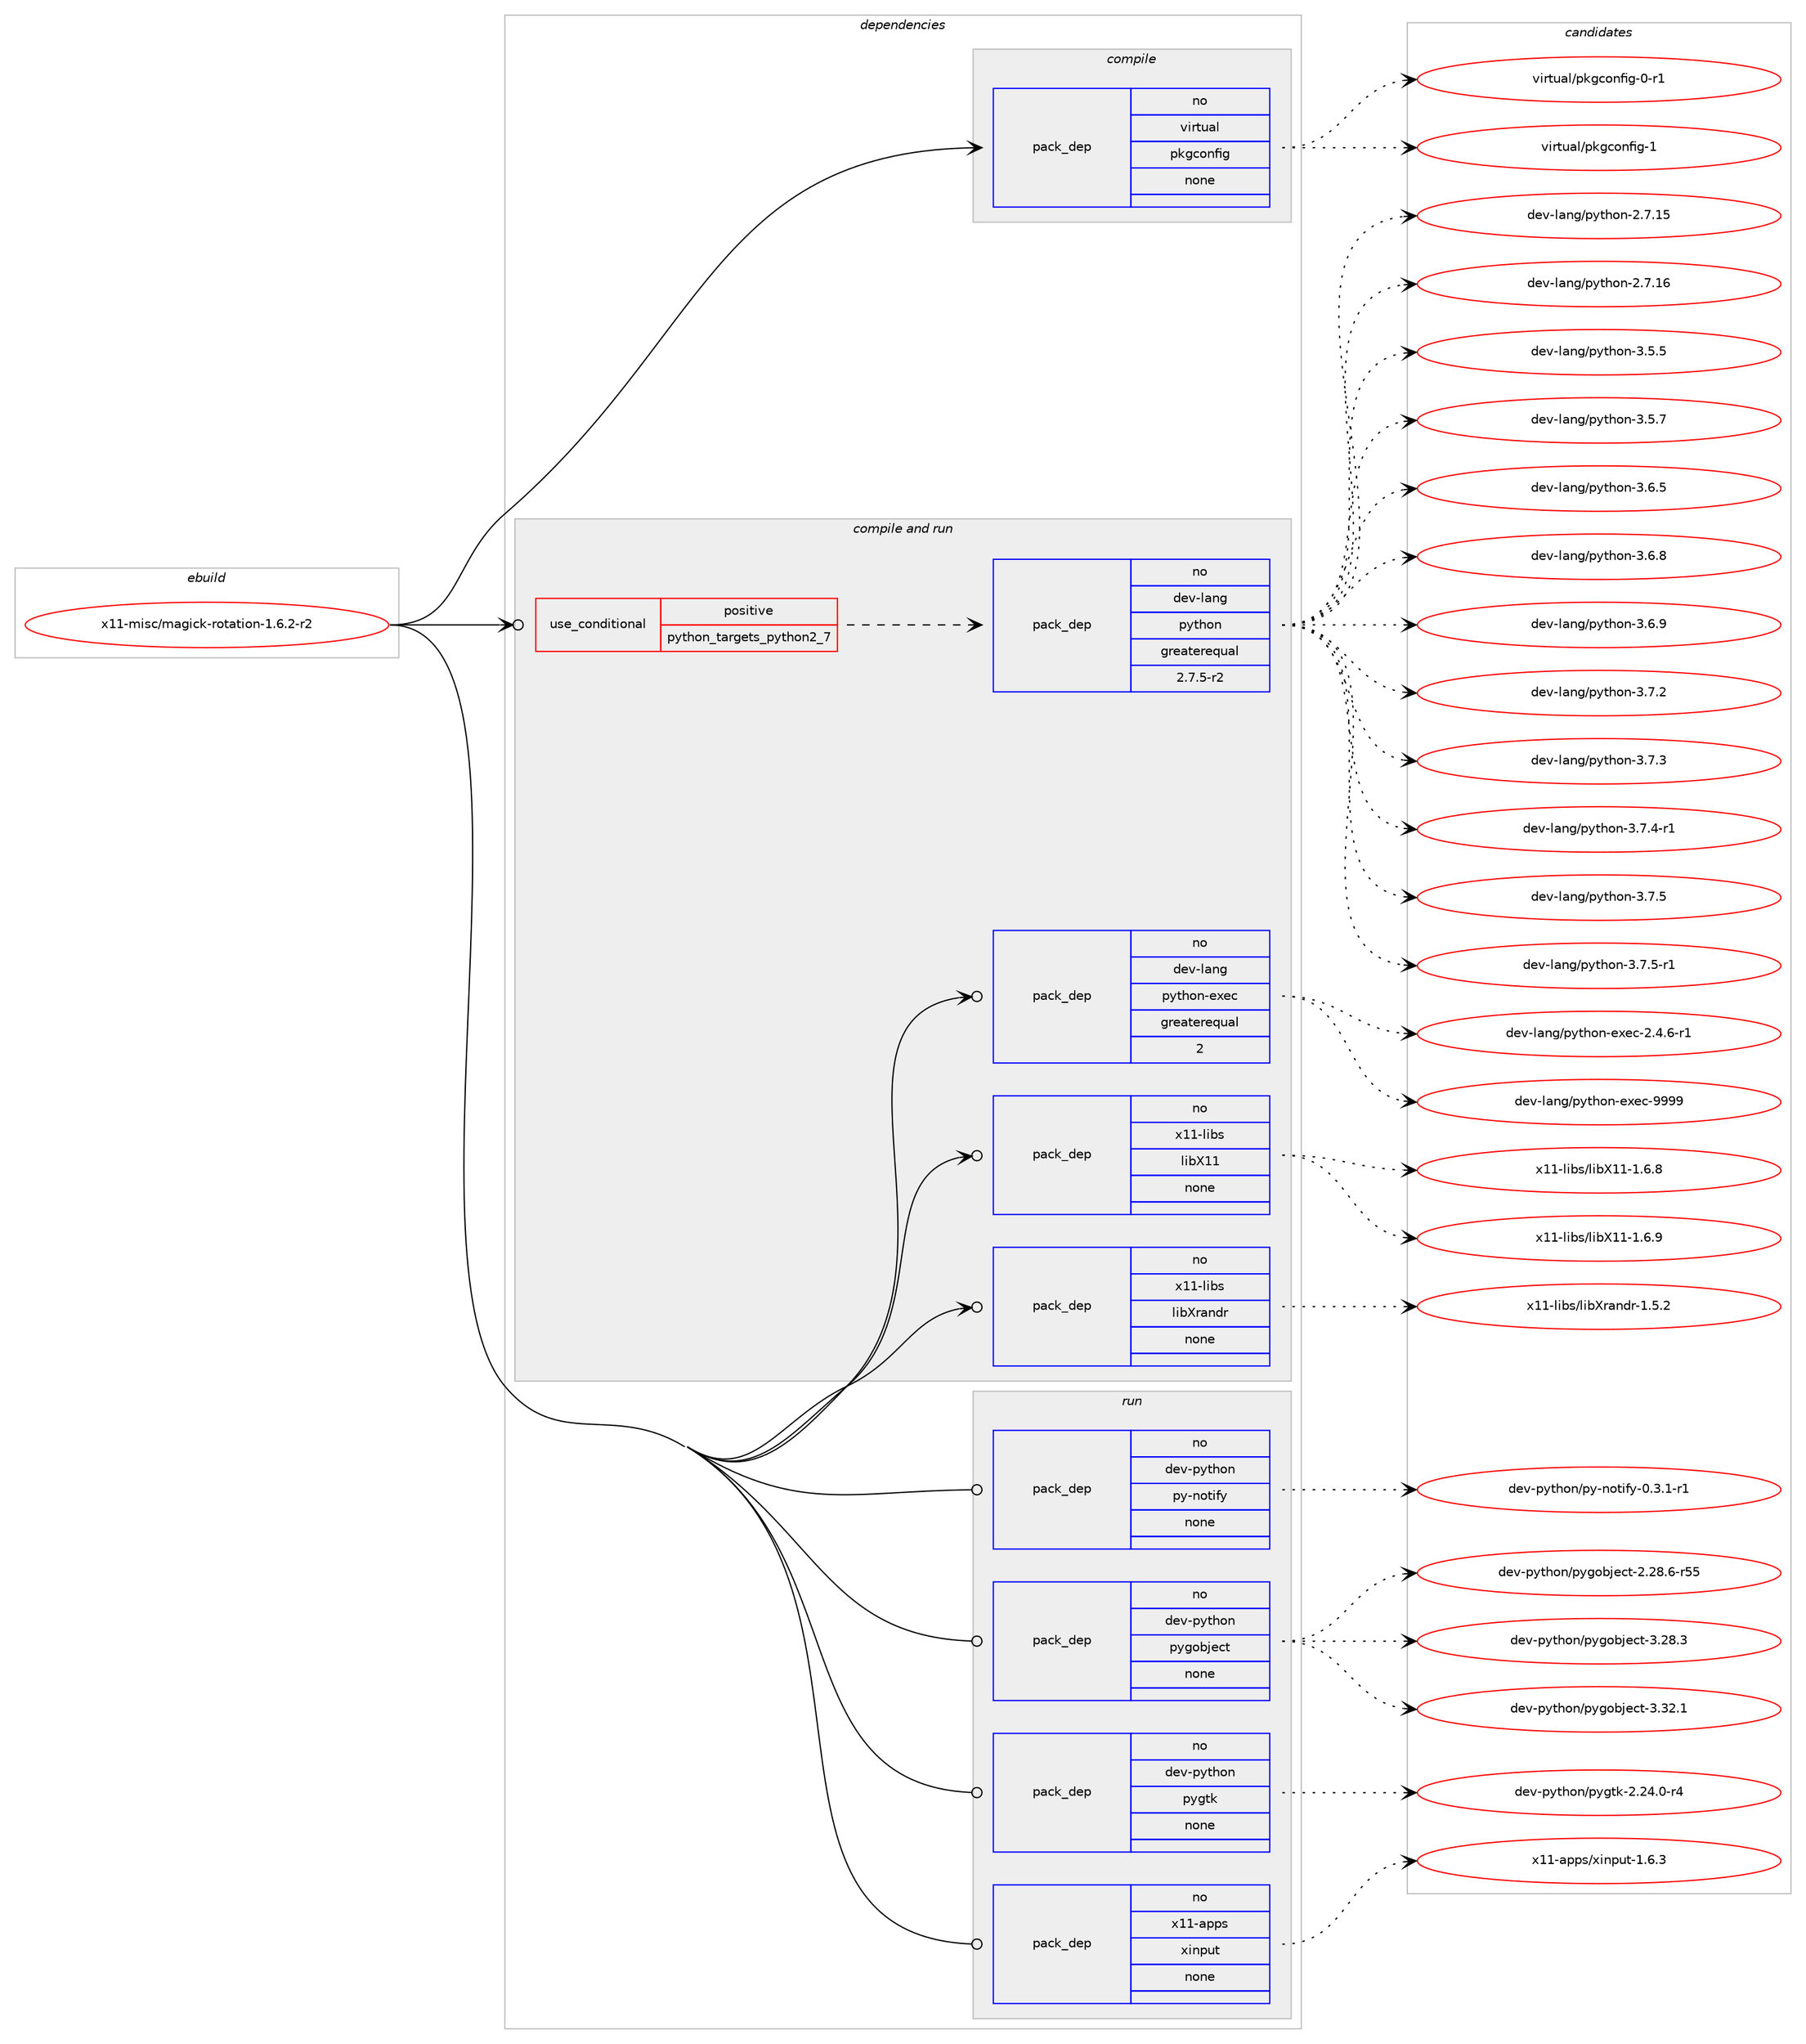 digraph prolog {

# *************
# Graph options
# *************

newrank=true;
concentrate=true;
compound=true;
graph [rankdir=LR,fontname=Helvetica,fontsize=10,ranksep=1.5];#, ranksep=2.5, nodesep=0.2];
edge  [arrowhead=vee];
node  [fontname=Helvetica,fontsize=10];

# **********
# The ebuild
# **********

subgraph cluster_leftcol {
color=gray;
rank=same;
label=<<i>ebuild</i>>;
id [label="x11-misc/magick-rotation-1.6.2-r2", color=red, width=4, href="../x11-misc/magick-rotation-1.6.2-r2.svg"];
}

# ****************
# The dependencies
# ****************

subgraph cluster_midcol {
color=gray;
label=<<i>dependencies</i>>;
subgraph cluster_compile {
fillcolor="#eeeeee";
style=filled;
label=<<i>compile</i>>;
subgraph pack682971 {
dependency919449 [label=<<TABLE BORDER="0" CELLBORDER="1" CELLSPACING="0" CELLPADDING="4" WIDTH="220"><TR><TD ROWSPAN="6" CELLPADDING="30">pack_dep</TD></TR><TR><TD WIDTH="110">no</TD></TR><TR><TD>virtual</TD></TR><TR><TD>pkgconfig</TD></TR><TR><TD>none</TD></TR><TR><TD></TD></TR></TABLE>>, shape=none, color=blue];
}
id:e -> dependency919449:w [weight=20,style="solid",arrowhead="vee"];
}
subgraph cluster_compileandrun {
fillcolor="#eeeeee";
style=filled;
label=<<i>compile and run</i>>;
subgraph cond219808 {
dependency919450 [label=<<TABLE BORDER="0" CELLBORDER="1" CELLSPACING="0" CELLPADDING="4"><TR><TD ROWSPAN="3" CELLPADDING="10">use_conditional</TD></TR><TR><TD>positive</TD></TR><TR><TD>python_targets_python2_7</TD></TR></TABLE>>, shape=none, color=red];
subgraph pack682972 {
dependency919451 [label=<<TABLE BORDER="0" CELLBORDER="1" CELLSPACING="0" CELLPADDING="4" WIDTH="220"><TR><TD ROWSPAN="6" CELLPADDING="30">pack_dep</TD></TR><TR><TD WIDTH="110">no</TD></TR><TR><TD>dev-lang</TD></TR><TR><TD>python</TD></TR><TR><TD>greaterequal</TD></TR><TR><TD>2.7.5-r2</TD></TR></TABLE>>, shape=none, color=blue];
}
dependency919450:e -> dependency919451:w [weight=20,style="dashed",arrowhead="vee"];
}
id:e -> dependency919450:w [weight=20,style="solid",arrowhead="odotvee"];
subgraph pack682973 {
dependency919452 [label=<<TABLE BORDER="0" CELLBORDER="1" CELLSPACING="0" CELLPADDING="4" WIDTH="220"><TR><TD ROWSPAN="6" CELLPADDING="30">pack_dep</TD></TR><TR><TD WIDTH="110">no</TD></TR><TR><TD>dev-lang</TD></TR><TR><TD>python-exec</TD></TR><TR><TD>greaterequal</TD></TR><TR><TD>2</TD></TR></TABLE>>, shape=none, color=blue];
}
id:e -> dependency919452:w [weight=20,style="solid",arrowhead="odotvee"];
subgraph pack682974 {
dependency919453 [label=<<TABLE BORDER="0" CELLBORDER="1" CELLSPACING="0" CELLPADDING="4" WIDTH="220"><TR><TD ROWSPAN="6" CELLPADDING="30">pack_dep</TD></TR><TR><TD WIDTH="110">no</TD></TR><TR><TD>x11-libs</TD></TR><TR><TD>libX11</TD></TR><TR><TD>none</TD></TR><TR><TD></TD></TR></TABLE>>, shape=none, color=blue];
}
id:e -> dependency919453:w [weight=20,style="solid",arrowhead="odotvee"];
subgraph pack682975 {
dependency919454 [label=<<TABLE BORDER="0" CELLBORDER="1" CELLSPACING="0" CELLPADDING="4" WIDTH="220"><TR><TD ROWSPAN="6" CELLPADDING="30">pack_dep</TD></TR><TR><TD WIDTH="110">no</TD></TR><TR><TD>x11-libs</TD></TR><TR><TD>libXrandr</TD></TR><TR><TD>none</TD></TR><TR><TD></TD></TR></TABLE>>, shape=none, color=blue];
}
id:e -> dependency919454:w [weight=20,style="solid",arrowhead="odotvee"];
}
subgraph cluster_run {
fillcolor="#eeeeee";
style=filled;
label=<<i>run</i>>;
subgraph pack682976 {
dependency919455 [label=<<TABLE BORDER="0" CELLBORDER="1" CELLSPACING="0" CELLPADDING="4" WIDTH="220"><TR><TD ROWSPAN="6" CELLPADDING="30">pack_dep</TD></TR><TR><TD WIDTH="110">no</TD></TR><TR><TD>dev-python</TD></TR><TR><TD>py-notify</TD></TR><TR><TD>none</TD></TR><TR><TD></TD></TR></TABLE>>, shape=none, color=blue];
}
id:e -> dependency919455:w [weight=20,style="solid",arrowhead="odot"];
subgraph pack682977 {
dependency919456 [label=<<TABLE BORDER="0" CELLBORDER="1" CELLSPACING="0" CELLPADDING="4" WIDTH="220"><TR><TD ROWSPAN="6" CELLPADDING="30">pack_dep</TD></TR><TR><TD WIDTH="110">no</TD></TR><TR><TD>dev-python</TD></TR><TR><TD>pygobject</TD></TR><TR><TD>none</TD></TR><TR><TD></TD></TR></TABLE>>, shape=none, color=blue];
}
id:e -> dependency919456:w [weight=20,style="solid",arrowhead="odot"];
subgraph pack682978 {
dependency919457 [label=<<TABLE BORDER="0" CELLBORDER="1" CELLSPACING="0" CELLPADDING="4" WIDTH="220"><TR><TD ROWSPAN="6" CELLPADDING="30">pack_dep</TD></TR><TR><TD WIDTH="110">no</TD></TR><TR><TD>dev-python</TD></TR><TR><TD>pygtk</TD></TR><TR><TD>none</TD></TR><TR><TD></TD></TR></TABLE>>, shape=none, color=blue];
}
id:e -> dependency919457:w [weight=20,style="solid",arrowhead="odot"];
subgraph pack682979 {
dependency919458 [label=<<TABLE BORDER="0" CELLBORDER="1" CELLSPACING="0" CELLPADDING="4" WIDTH="220"><TR><TD ROWSPAN="6" CELLPADDING="30">pack_dep</TD></TR><TR><TD WIDTH="110">no</TD></TR><TR><TD>x11-apps</TD></TR><TR><TD>xinput</TD></TR><TR><TD>none</TD></TR><TR><TD></TD></TR></TABLE>>, shape=none, color=blue];
}
id:e -> dependency919458:w [weight=20,style="solid",arrowhead="odot"];
}
}

# **************
# The candidates
# **************

subgraph cluster_choices {
rank=same;
color=gray;
label=<<i>candidates</i>>;

subgraph choice682971 {
color=black;
nodesep=1;
choice11810511411611797108471121071039911111010210510345484511449 [label="virtual/pkgconfig-0-r1", color=red, width=4,href="../virtual/pkgconfig-0-r1.svg"];
choice1181051141161179710847112107103991111101021051034549 [label="virtual/pkgconfig-1", color=red, width=4,href="../virtual/pkgconfig-1.svg"];
dependency919449:e -> choice11810511411611797108471121071039911111010210510345484511449:w [style=dotted,weight="100"];
dependency919449:e -> choice1181051141161179710847112107103991111101021051034549:w [style=dotted,weight="100"];
}
subgraph choice682972 {
color=black;
nodesep=1;
choice10010111845108971101034711212111610411111045504655464953 [label="dev-lang/python-2.7.15", color=red, width=4,href="../dev-lang/python-2.7.15.svg"];
choice10010111845108971101034711212111610411111045504655464954 [label="dev-lang/python-2.7.16", color=red, width=4,href="../dev-lang/python-2.7.16.svg"];
choice100101118451089711010347112121116104111110455146534653 [label="dev-lang/python-3.5.5", color=red, width=4,href="../dev-lang/python-3.5.5.svg"];
choice100101118451089711010347112121116104111110455146534655 [label="dev-lang/python-3.5.7", color=red, width=4,href="../dev-lang/python-3.5.7.svg"];
choice100101118451089711010347112121116104111110455146544653 [label="dev-lang/python-3.6.5", color=red, width=4,href="../dev-lang/python-3.6.5.svg"];
choice100101118451089711010347112121116104111110455146544656 [label="dev-lang/python-3.6.8", color=red, width=4,href="../dev-lang/python-3.6.8.svg"];
choice100101118451089711010347112121116104111110455146544657 [label="dev-lang/python-3.6.9", color=red, width=4,href="../dev-lang/python-3.6.9.svg"];
choice100101118451089711010347112121116104111110455146554650 [label="dev-lang/python-3.7.2", color=red, width=4,href="../dev-lang/python-3.7.2.svg"];
choice100101118451089711010347112121116104111110455146554651 [label="dev-lang/python-3.7.3", color=red, width=4,href="../dev-lang/python-3.7.3.svg"];
choice1001011184510897110103471121211161041111104551465546524511449 [label="dev-lang/python-3.7.4-r1", color=red, width=4,href="../dev-lang/python-3.7.4-r1.svg"];
choice100101118451089711010347112121116104111110455146554653 [label="dev-lang/python-3.7.5", color=red, width=4,href="../dev-lang/python-3.7.5.svg"];
choice1001011184510897110103471121211161041111104551465546534511449 [label="dev-lang/python-3.7.5-r1", color=red, width=4,href="../dev-lang/python-3.7.5-r1.svg"];
dependency919451:e -> choice10010111845108971101034711212111610411111045504655464953:w [style=dotted,weight="100"];
dependency919451:e -> choice10010111845108971101034711212111610411111045504655464954:w [style=dotted,weight="100"];
dependency919451:e -> choice100101118451089711010347112121116104111110455146534653:w [style=dotted,weight="100"];
dependency919451:e -> choice100101118451089711010347112121116104111110455146534655:w [style=dotted,weight="100"];
dependency919451:e -> choice100101118451089711010347112121116104111110455146544653:w [style=dotted,weight="100"];
dependency919451:e -> choice100101118451089711010347112121116104111110455146544656:w [style=dotted,weight="100"];
dependency919451:e -> choice100101118451089711010347112121116104111110455146544657:w [style=dotted,weight="100"];
dependency919451:e -> choice100101118451089711010347112121116104111110455146554650:w [style=dotted,weight="100"];
dependency919451:e -> choice100101118451089711010347112121116104111110455146554651:w [style=dotted,weight="100"];
dependency919451:e -> choice1001011184510897110103471121211161041111104551465546524511449:w [style=dotted,weight="100"];
dependency919451:e -> choice100101118451089711010347112121116104111110455146554653:w [style=dotted,weight="100"];
dependency919451:e -> choice1001011184510897110103471121211161041111104551465546534511449:w [style=dotted,weight="100"];
}
subgraph choice682973 {
color=black;
nodesep=1;
choice10010111845108971101034711212111610411111045101120101994550465246544511449 [label="dev-lang/python-exec-2.4.6-r1", color=red, width=4,href="../dev-lang/python-exec-2.4.6-r1.svg"];
choice10010111845108971101034711212111610411111045101120101994557575757 [label="dev-lang/python-exec-9999", color=red, width=4,href="../dev-lang/python-exec-9999.svg"];
dependency919452:e -> choice10010111845108971101034711212111610411111045101120101994550465246544511449:w [style=dotted,weight="100"];
dependency919452:e -> choice10010111845108971101034711212111610411111045101120101994557575757:w [style=dotted,weight="100"];
}
subgraph choice682974 {
color=black;
nodesep=1;
choice120494945108105981154710810598884949454946544656 [label="x11-libs/libX11-1.6.8", color=red, width=4,href="../x11-libs/libX11-1.6.8.svg"];
choice120494945108105981154710810598884949454946544657 [label="x11-libs/libX11-1.6.9", color=red, width=4,href="../x11-libs/libX11-1.6.9.svg"];
dependency919453:e -> choice120494945108105981154710810598884949454946544656:w [style=dotted,weight="100"];
dependency919453:e -> choice120494945108105981154710810598884949454946544657:w [style=dotted,weight="100"];
}
subgraph choice682975 {
color=black;
nodesep=1;
choice1204949451081059811547108105988811497110100114454946534650 [label="x11-libs/libXrandr-1.5.2", color=red, width=4,href="../x11-libs/libXrandr-1.5.2.svg"];
dependency919454:e -> choice1204949451081059811547108105988811497110100114454946534650:w [style=dotted,weight="100"];
}
subgraph choice682976 {
color=black;
nodesep=1;
choice1001011184511212111610411111047112121451101111161051021214548465146494511449 [label="dev-python/py-notify-0.3.1-r1", color=red, width=4,href="../dev-python/py-notify-0.3.1-r1.svg"];
dependency919455:e -> choice1001011184511212111610411111047112121451101111161051021214548465146494511449:w [style=dotted,weight="100"];
}
subgraph choice682977 {
color=black;
nodesep=1;
choice1001011184511212111610411111047112121103111981061019911645504650564654451145353 [label="dev-python/pygobject-2.28.6-r55", color=red, width=4,href="../dev-python/pygobject-2.28.6-r55.svg"];
choice1001011184511212111610411111047112121103111981061019911645514650564651 [label="dev-python/pygobject-3.28.3", color=red, width=4,href="../dev-python/pygobject-3.28.3.svg"];
choice1001011184511212111610411111047112121103111981061019911645514651504649 [label="dev-python/pygobject-3.32.1", color=red, width=4,href="../dev-python/pygobject-3.32.1.svg"];
dependency919456:e -> choice1001011184511212111610411111047112121103111981061019911645504650564654451145353:w [style=dotted,weight="100"];
dependency919456:e -> choice1001011184511212111610411111047112121103111981061019911645514650564651:w [style=dotted,weight="100"];
dependency919456:e -> choice1001011184511212111610411111047112121103111981061019911645514651504649:w [style=dotted,weight="100"];
}
subgraph choice682978 {
color=black;
nodesep=1;
choice1001011184511212111610411111047112121103116107455046505246484511452 [label="dev-python/pygtk-2.24.0-r4", color=red, width=4,href="../dev-python/pygtk-2.24.0-r4.svg"];
dependency919457:e -> choice1001011184511212111610411111047112121103116107455046505246484511452:w [style=dotted,weight="100"];
}
subgraph choice682979 {
color=black;
nodesep=1;
choice1204949459711211211547120105110112117116454946544651 [label="x11-apps/xinput-1.6.3", color=red, width=4,href="../x11-apps/xinput-1.6.3.svg"];
dependency919458:e -> choice1204949459711211211547120105110112117116454946544651:w [style=dotted,weight="100"];
}
}

}
